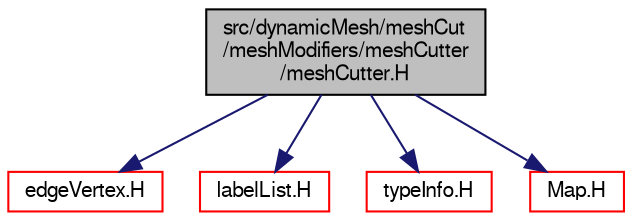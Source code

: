 digraph "src/dynamicMesh/meshCut/meshModifiers/meshCutter/meshCutter.H"
{
  bgcolor="transparent";
  edge [fontname="FreeSans",fontsize="10",labelfontname="FreeSans",labelfontsize="10"];
  node [fontname="FreeSans",fontsize="10",shape=record];
  Node0 [label="src/dynamicMesh/meshCut\l/meshModifiers/meshCutter\l/meshCutter.H",height=0.2,width=0.4,color="black", fillcolor="grey75", style="filled", fontcolor="black"];
  Node0 -> Node1 [color="midnightblue",fontsize="10",style="solid",fontname="FreeSans"];
  Node1 [label="edgeVertex.H",height=0.2,width=0.4,color="red",URL="$a00497.html"];
  Node0 -> Node105 [color="midnightblue",fontsize="10",style="solid",fontname="FreeSans"];
  Node105 [label="labelList.H",height=0.2,width=0.4,color="red",URL="$a12380.html"];
  Node0 -> Node51 [color="midnightblue",fontsize="10",style="solid",fontname="FreeSans"];
  Node51 [label="typeInfo.H",height=0.2,width=0.4,color="red",URL="$a09341.html"];
  Node0 -> Node173 [color="midnightblue",fontsize="10",style="solid",fontname="FreeSans"];
  Node173 [label="Map.H",height=0.2,width=0.4,color="red",URL="$a08489.html"];
}
